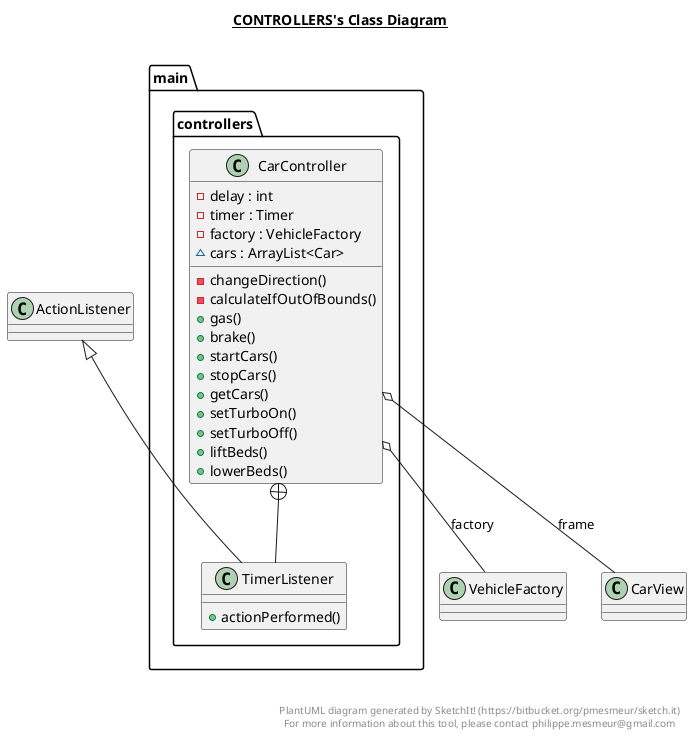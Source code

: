 @startuml

title __CONTROLLERS's Class Diagram__\n

  package main {
    package main.controllers {
      class CarController {
          - delay : int
          - timer : Timer
          - factory : VehicleFactory
          ~ cars : ArrayList<Car>
          - changeDirection()
          - calculateIfOutOfBounds()
          + gas()
          + brake()
          + startCars()
          + stopCars()
          + getCars()
          + setTurboOn()
          + setTurboOff()
          + liftBeds()
          + lowerBeds()
      }
    }
  }
  

  package main {
    package main.controllers {
      class TimerListener {
          + actionPerformed()
      }
    }
  }
  
  CarController o-- VehicleFactory : factory
  CarController o-- CarView : frame
  CarController +-down- TimerListener
  TimerListener -up-|> ActionListener


right footer


PlantUML diagram generated by SketchIt! (https://bitbucket.org/pmesmeur/sketch.it)
For more information about this tool, please contact philippe.mesmeur@gmail.com
endfooter

@enduml
